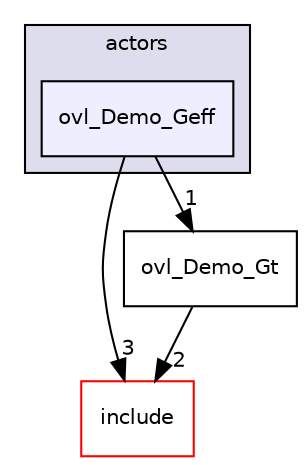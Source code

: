 digraph "src/overlays/actors/ovl_Demo_Geff" {
  compound=true
  node [ fontsize="10", fontname="Helvetica"];
  edge [ labelfontsize="10", labelfontname="Helvetica"];
  subgraph clusterdir_e93473484be31ce7bcb356bd643a22f8 {
    graph [ bgcolor="#ddddee", pencolor="black", label="actors" fontname="Helvetica", fontsize="10", URL="dir_e93473484be31ce7bcb356bd643a22f8.html"]
  dir_e8650a346250ff09d232985c2ee7b06b [shape=box, label="ovl_Demo_Geff", style="filled", fillcolor="#eeeeff", pencolor="black", URL="dir_e8650a346250ff09d232985c2ee7b06b.html"];
  }
  dir_d44c64559bbebec7f509842c48db8b23 [shape=box label="include" fillcolor="white" style="filled" color="red" URL="dir_d44c64559bbebec7f509842c48db8b23.html"];
  dir_c58d1e53dd5ea4d5d90aeea7fd25d8e9 [shape=box label="ovl_Demo_Gt" URL="dir_c58d1e53dd5ea4d5d90aeea7fd25d8e9.html"];
  dir_e8650a346250ff09d232985c2ee7b06b->dir_d44c64559bbebec7f509842c48db8b23 [headlabel="3", labeldistance=1.5 headhref="dir_000155_000000.html"];
  dir_e8650a346250ff09d232985c2ee7b06b->dir_c58d1e53dd5ea4d5d90aeea7fd25d8e9 [headlabel="1", labeldistance=1.5 headhref="dir_000155_000158.html"];
  dir_c58d1e53dd5ea4d5d90aeea7fd25d8e9->dir_d44c64559bbebec7f509842c48db8b23 [headlabel="2", labeldistance=1.5 headhref="dir_000158_000000.html"];
}
